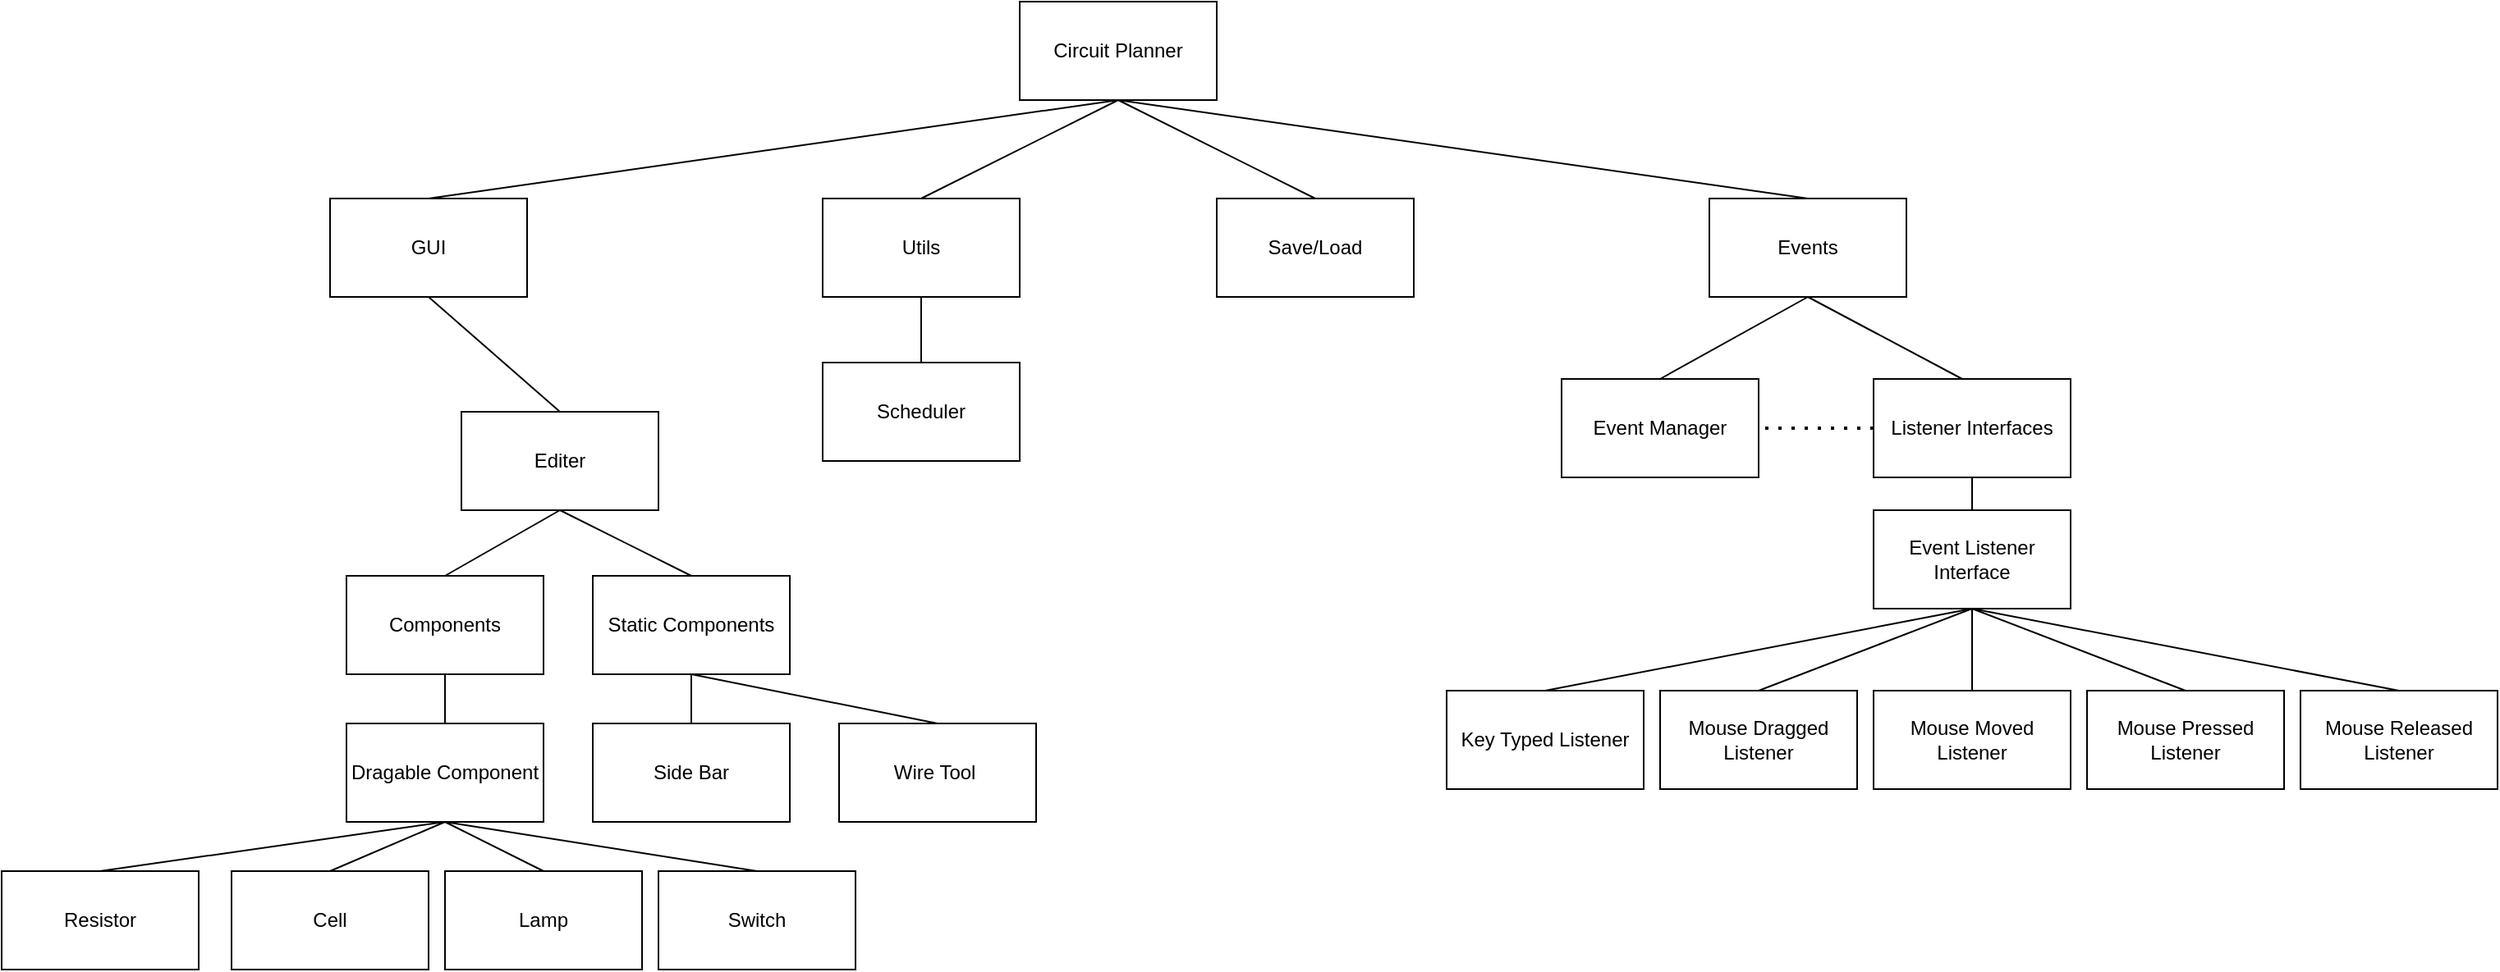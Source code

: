 <mxfile version="20.5.1" type="device"><diagram id="OO2UjRWv5K9dQSZkd2_P" name="Page-1"><mxGraphModel dx="2202" dy="794" grid="1" gridSize="10" guides="1" tooltips="1" connect="1" arrows="1" fold="1" page="1" pageScale="1" pageWidth="827" pageHeight="1169" math="0" shadow="0"><root><mxCell id="0"/><mxCell id="1" parent="0"/><mxCell id="jBpSD2ogbN7F53vaGzmD-1" value="Circuit Planner" style="rounded=0;whiteSpace=wrap;html=1;" vertex="1" parent="1"><mxGeometry x="360" y="10" width="120" height="60" as="geometry"/></mxCell><mxCell id="jBpSD2ogbN7F53vaGzmD-2" value="" style="endArrow=none;html=1;rounded=0;entryX=0.5;entryY=1;entryDx=0;entryDy=0;" edge="1" parent="1" target="jBpSD2ogbN7F53vaGzmD-1"><mxGeometry width="50" height="50" relative="1" as="geometry"><mxPoint y="130" as="sourcePoint"/><mxPoint x="-40" y="350" as="targetPoint"/></mxGeometry></mxCell><mxCell id="jBpSD2ogbN7F53vaGzmD-3" value="GUI" style="rounded=0;whiteSpace=wrap;html=1;" vertex="1" parent="1"><mxGeometry x="-60" y="130" width="120" height="60" as="geometry"/></mxCell><mxCell id="jBpSD2ogbN7F53vaGzmD-4" value="Save/Load" style="rounded=0;whiteSpace=wrap;html=1;" vertex="1" parent="1"><mxGeometry x="480" y="130" width="120" height="60" as="geometry"/></mxCell><mxCell id="jBpSD2ogbN7F53vaGzmD-5" value="" style="endArrow=none;html=1;rounded=0;entryX=0.5;entryY=1;entryDx=0;entryDy=0;exitX=0.5;exitY=0;exitDx=0;exitDy=0;" edge="1" parent="1" source="jBpSD2ogbN7F53vaGzmD-4" target="jBpSD2ogbN7F53vaGzmD-1"><mxGeometry width="50" height="50" relative="1" as="geometry"><mxPoint x="410" y="130" as="sourcePoint"/><mxPoint x="460" y="80" as="targetPoint"/></mxGeometry></mxCell><mxCell id="jBpSD2ogbN7F53vaGzmD-6" value="Events" style="rounded=0;whiteSpace=wrap;html=1;" vertex="1" parent="1"><mxGeometry x="780" y="130" width="120" height="60" as="geometry"/></mxCell><mxCell id="jBpSD2ogbN7F53vaGzmD-7" value="" style="endArrow=none;html=1;rounded=0;entryX=0.5;entryY=1;entryDx=0;entryDy=0;exitX=0.5;exitY=0;exitDx=0;exitDy=0;" edge="1" parent="1" source="jBpSD2ogbN7F53vaGzmD-6" target="jBpSD2ogbN7F53vaGzmD-1"><mxGeometry width="50" height="50" relative="1" as="geometry"><mxPoint x="490" y="390" as="sourcePoint"/><mxPoint x="540" y="340" as="targetPoint"/></mxGeometry></mxCell><mxCell id="jBpSD2ogbN7F53vaGzmD-9" value="Editer" style="rounded=0;whiteSpace=wrap;html=1;" vertex="1" parent="1"><mxGeometry x="20" y="260" width="120" height="60" as="geometry"/></mxCell><mxCell id="jBpSD2ogbN7F53vaGzmD-11" value="" style="endArrow=none;html=1;rounded=0;exitX=0.5;exitY=0;exitDx=0;exitDy=0;" edge="1" parent="1" source="jBpSD2ogbN7F53vaGzmD-9"><mxGeometry width="50" height="50" relative="1" as="geometry"><mxPoint x="70" y="250" as="sourcePoint"/><mxPoint y="190" as="targetPoint"/></mxGeometry></mxCell><mxCell id="jBpSD2ogbN7F53vaGzmD-12" value="Event Manager" style="rounded=0;whiteSpace=wrap;html=1;" vertex="1" parent="1"><mxGeometry x="690" y="240" width="120" height="60" as="geometry"/></mxCell><mxCell id="jBpSD2ogbN7F53vaGzmD-13" value="Listener Interfaces" style="rounded=0;whiteSpace=wrap;html=1;" vertex="1" parent="1"><mxGeometry x="880" y="240" width="120" height="60" as="geometry"/></mxCell><mxCell id="jBpSD2ogbN7F53vaGzmD-14" value="" style="endArrow=none;html=1;rounded=0;entryX=0.5;entryY=1;entryDx=0;entryDy=0;exitX=0.5;exitY=0;exitDx=0;exitDy=0;" edge="1" parent="1" source="jBpSD2ogbN7F53vaGzmD-12" target="jBpSD2ogbN7F53vaGzmD-6"><mxGeometry width="50" height="50" relative="1" as="geometry"><mxPoint x="750" y="240" as="sourcePoint"/><mxPoint x="800" y="190" as="targetPoint"/></mxGeometry></mxCell><mxCell id="jBpSD2ogbN7F53vaGzmD-15" value="" style="endArrow=none;html=1;rounded=0;entryX=0.5;entryY=1;entryDx=0;entryDy=0;exitX=0.45;exitY=0;exitDx=0;exitDy=0;exitPerimeter=0;" edge="1" parent="1" source="jBpSD2ogbN7F53vaGzmD-13" target="jBpSD2ogbN7F53vaGzmD-6"><mxGeometry width="50" height="50" relative="1" as="geometry"><mxPoint x="990" y="230" as="sourcePoint"/><mxPoint x="1040" y="180" as="targetPoint"/></mxGeometry></mxCell><mxCell id="jBpSD2ogbN7F53vaGzmD-16" value="Event Listener Interface" style="rounded=0;whiteSpace=wrap;html=1;" vertex="1" parent="1"><mxGeometry x="880" y="320" width="120" height="60" as="geometry"/></mxCell><mxCell id="jBpSD2ogbN7F53vaGzmD-17" value="Mouse Moved Listener" style="rounded=0;whiteSpace=wrap;html=1;" vertex="1" parent="1"><mxGeometry x="880" y="430" width="120" height="60" as="geometry"/></mxCell><mxCell id="jBpSD2ogbN7F53vaGzmD-18" value="Mouse Dragged Listener" style="rounded=0;whiteSpace=wrap;html=1;" vertex="1" parent="1"><mxGeometry x="750" y="430" width="120" height="60" as="geometry"/></mxCell><mxCell id="jBpSD2ogbN7F53vaGzmD-19" value="Mouse Pressed Listener" style="rounded=0;whiteSpace=wrap;html=1;" vertex="1" parent="1"><mxGeometry x="1010" y="430" width="120" height="60" as="geometry"/></mxCell><mxCell id="jBpSD2ogbN7F53vaGzmD-20" value="Key Typed Listener" style="rounded=0;whiteSpace=wrap;html=1;" vertex="1" parent="1"><mxGeometry x="620" y="430" width="120" height="60" as="geometry"/></mxCell><mxCell id="jBpSD2ogbN7F53vaGzmD-21" value="Mouse Released Listener" style="rounded=0;whiteSpace=wrap;html=1;" vertex="1" parent="1"><mxGeometry x="1140" y="430" width="120" height="60" as="geometry"/></mxCell><mxCell id="jBpSD2ogbN7F53vaGzmD-22" value="" style="endArrow=none;html=1;rounded=0;exitX=0.5;exitY=0;exitDx=0;exitDy=0;entryX=0.5;entryY=1;entryDx=0;entryDy=0;" edge="1" parent="1" target="jBpSD2ogbN7F53vaGzmD-16"><mxGeometry width="50" height="50" relative="1" as="geometry"><mxPoint x="680" y="430" as="sourcePoint"/><mxPoint x="700" y="380" as="targetPoint"/></mxGeometry></mxCell><mxCell id="jBpSD2ogbN7F53vaGzmD-23" value="" style="endArrow=none;html=1;rounded=0;exitX=0.5;exitY=0;exitDx=0;exitDy=0;" edge="1" parent="1"><mxGeometry width="50" height="50" relative="1" as="geometry"><mxPoint x="810" y="430" as="sourcePoint"/><mxPoint x="940" y="380" as="targetPoint"/></mxGeometry></mxCell><mxCell id="jBpSD2ogbN7F53vaGzmD-24" value="" style="endArrow=none;html=1;rounded=0;entryX=0.5;entryY=1;entryDx=0;entryDy=0;exitX=0.5;exitY=0;exitDx=0;exitDy=0;" edge="1" parent="1" target="jBpSD2ogbN7F53vaGzmD-16"><mxGeometry width="50" height="50" relative="1" as="geometry"><mxPoint x="940" y="430" as="sourcePoint"/><mxPoint x="1030" y="380" as="targetPoint"/></mxGeometry></mxCell><mxCell id="jBpSD2ogbN7F53vaGzmD-25" value="" style="endArrow=none;html=1;rounded=0;entryX=0.5;entryY=1;entryDx=0;entryDy=0;exitX=0.5;exitY=0;exitDx=0;exitDy=0;" edge="1" parent="1" target="jBpSD2ogbN7F53vaGzmD-16"><mxGeometry width="50" height="50" relative="1" as="geometry"><mxPoint x="1070" y="430" as="sourcePoint"/><mxPoint x="1160" y="380" as="targetPoint"/></mxGeometry></mxCell><mxCell id="jBpSD2ogbN7F53vaGzmD-26" value="" style="endArrow=none;html=1;rounded=0;entryX=0.5;entryY=1;entryDx=0;entryDy=0;exitX=0.5;exitY=0;exitDx=0;exitDy=0;" edge="1" parent="1" target="jBpSD2ogbN7F53vaGzmD-16"><mxGeometry width="50" height="50" relative="1" as="geometry"><mxPoint x="1200" y="430" as="sourcePoint"/><mxPoint x="1240" y="380" as="targetPoint"/></mxGeometry></mxCell><mxCell id="jBpSD2ogbN7F53vaGzmD-27" value="" style="endArrow=none;html=1;rounded=0;entryX=0.5;entryY=1;entryDx=0;entryDy=0;" edge="1" parent="1" source="jBpSD2ogbN7F53vaGzmD-16" target="jBpSD2ogbN7F53vaGzmD-13"><mxGeometry width="50" height="50" relative="1" as="geometry"><mxPoint x="1150" y="380" as="sourcePoint"/><mxPoint x="1200" y="330" as="targetPoint"/></mxGeometry></mxCell><mxCell id="jBpSD2ogbN7F53vaGzmD-28" value="" style="endArrow=none;dashed=1;html=1;dashPattern=1 3;strokeWidth=2;rounded=0;exitX=0;exitY=0.5;exitDx=0;exitDy=0;entryX=1;entryY=0.5;entryDx=0;entryDy=0;" edge="1" parent="1" source="jBpSD2ogbN7F53vaGzmD-13" target="jBpSD2ogbN7F53vaGzmD-12"><mxGeometry width="50" height="50" relative="1" as="geometry"><mxPoint x="420" y="400" as="sourcePoint"/><mxPoint x="840" y="270" as="targetPoint"/></mxGeometry></mxCell><mxCell id="jBpSD2ogbN7F53vaGzmD-29" value="Components" style="rounded=0;whiteSpace=wrap;html=1;" vertex="1" parent="1"><mxGeometry x="-50" y="360" width="120" height="60" as="geometry"/></mxCell><mxCell id="jBpSD2ogbN7F53vaGzmD-30" value="" style="endArrow=none;html=1;rounded=0;exitX=0.5;exitY=0;exitDx=0;exitDy=0;entryX=0.5;entryY=1;entryDx=0;entryDy=0;" edge="1" parent="1" source="jBpSD2ogbN7F53vaGzmD-29" target="jBpSD2ogbN7F53vaGzmD-9"><mxGeometry width="50" height="50" relative="1" as="geometry"><mxPoint x="100" y="400" as="sourcePoint"/><mxPoint x="150" y="350" as="targetPoint"/></mxGeometry></mxCell><mxCell id="jBpSD2ogbN7F53vaGzmD-31" value="Dragable Component" style="rounded=0;whiteSpace=wrap;html=1;" vertex="1" parent="1"><mxGeometry x="-50" y="450" width="120" height="60" as="geometry"/></mxCell><mxCell id="jBpSD2ogbN7F53vaGzmD-32" value="Cell" style="rounded=0;whiteSpace=wrap;html=1;" vertex="1" parent="1"><mxGeometry x="-120" y="540" width="120" height="60" as="geometry"/></mxCell><mxCell id="jBpSD2ogbN7F53vaGzmD-33" value="Lamp" style="rounded=0;whiteSpace=wrap;html=1;" vertex="1" parent="1"><mxGeometry x="10" y="540" width="120" height="60" as="geometry"/></mxCell><mxCell id="jBpSD2ogbN7F53vaGzmD-34" value="Resistor" style="rounded=0;whiteSpace=wrap;html=1;" vertex="1" parent="1"><mxGeometry x="-260" y="540" width="120" height="60" as="geometry"/></mxCell><mxCell id="jBpSD2ogbN7F53vaGzmD-35" value="Switch" style="rounded=0;whiteSpace=wrap;html=1;" vertex="1" parent="1"><mxGeometry x="140" y="540" width="120" height="60" as="geometry"/></mxCell><mxCell id="jBpSD2ogbN7F53vaGzmD-36" value="" style="endArrow=none;html=1;rounded=0;entryX=0.5;entryY=1;entryDx=0;entryDy=0;exitX=0.5;exitY=0;exitDx=0;exitDy=0;" edge="1" parent="1" source="jBpSD2ogbN7F53vaGzmD-31" target="jBpSD2ogbN7F53vaGzmD-29"><mxGeometry width="50" height="50" relative="1" as="geometry"><mxPoint x="140" y="470" as="sourcePoint"/><mxPoint x="190" y="420" as="targetPoint"/></mxGeometry></mxCell><mxCell id="jBpSD2ogbN7F53vaGzmD-37" value="" style="endArrow=none;html=1;rounded=0;entryX=0.5;entryY=1;entryDx=0;entryDy=0;exitX=0.5;exitY=0;exitDx=0;exitDy=0;" edge="1" parent="1" source="jBpSD2ogbN7F53vaGzmD-34" target="jBpSD2ogbN7F53vaGzmD-31"><mxGeometry width="50" height="50" relative="1" as="geometry"><mxPoint x="120" y="520" as="sourcePoint"/><mxPoint x="170" y="470" as="targetPoint"/></mxGeometry></mxCell><mxCell id="jBpSD2ogbN7F53vaGzmD-38" value="" style="endArrow=none;html=1;rounded=0;entryX=0.5;entryY=1;entryDx=0;entryDy=0;exitX=0.5;exitY=0;exitDx=0;exitDy=0;" edge="1" parent="1" source="jBpSD2ogbN7F53vaGzmD-32" target="jBpSD2ogbN7F53vaGzmD-31"><mxGeometry width="50" height="50" relative="1" as="geometry"><mxPoint x="100" y="490" as="sourcePoint"/><mxPoint x="150" y="440" as="targetPoint"/></mxGeometry></mxCell><mxCell id="jBpSD2ogbN7F53vaGzmD-39" value="" style="endArrow=none;html=1;rounded=0;entryX=0.5;entryY=1;entryDx=0;entryDy=0;exitX=0.5;exitY=0;exitDx=0;exitDy=0;" edge="1" parent="1" source="jBpSD2ogbN7F53vaGzmD-33" target="jBpSD2ogbN7F53vaGzmD-31"><mxGeometry width="50" height="50" relative="1" as="geometry"><mxPoint x="190" y="500" as="sourcePoint"/><mxPoint x="240" y="450" as="targetPoint"/></mxGeometry></mxCell><mxCell id="jBpSD2ogbN7F53vaGzmD-40" value="" style="endArrow=none;html=1;rounded=0;exitX=0.5;exitY=0;exitDx=0;exitDy=0;" edge="1" parent="1" source="jBpSD2ogbN7F53vaGzmD-35"><mxGeometry width="50" height="50" relative="1" as="geometry"><mxPoint x="240" y="540" as="sourcePoint"/><mxPoint x="10" y="510" as="targetPoint"/></mxGeometry></mxCell><mxCell id="jBpSD2ogbN7F53vaGzmD-41" value="Static Components" style="rounded=0;whiteSpace=wrap;html=1;" vertex="1" parent="1"><mxGeometry x="100" y="360" width="120" height="60" as="geometry"/></mxCell><mxCell id="jBpSD2ogbN7F53vaGzmD-42" value="" style="endArrow=none;html=1;rounded=0;entryX=0.5;entryY=1;entryDx=0;entryDy=0;exitX=0.5;exitY=0;exitDx=0;exitDy=0;" edge="1" parent="1" source="jBpSD2ogbN7F53vaGzmD-41" target="jBpSD2ogbN7F53vaGzmD-9"><mxGeometry width="50" height="50" relative="1" as="geometry"><mxPoint x="240" y="350" as="sourcePoint"/><mxPoint x="290" y="300" as="targetPoint"/></mxGeometry></mxCell><mxCell id="jBpSD2ogbN7F53vaGzmD-43" value="Side Bar" style="rounded=0;whiteSpace=wrap;html=1;" vertex="1" parent="1"><mxGeometry x="100" y="450" width="120" height="60" as="geometry"/></mxCell><mxCell id="jBpSD2ogbN7F53vaGzmD-44" value="Wire Tool&amp;nbsp;" style="rounded=0;whiteSpace=wrap;html=1;" vertex="1" parent="1"><mxGeometry x="250" y="450" width="120" height="60" as="geometry"/></mxCell><mxCell id="jBpSD2ogbN7F53vaGzmD-45" value="" style="endArrow=none;html=1;rounded=0;entryX=0.5;entryY=1;entryDx=0;entryDy=0;exitX=0.5;exitY=0;exitDx=0;exitDy=0;" edge="1" parent="1" source="jBpSD2ogbN7F53vaGzmD-43" target="jBpSD2ogbN7F53vaGzmD-41"><mxGeometry width="50" height="50" relative="1" as="geometry"><mxPoint x="210" y="440" as="sourcePoint"/><mxPoint x="260" y="390" as="targetPoint"/></mxGeometry></mxCell><mxCell id="jBpSD2ogbN7F53vaGzmD-46" value="" style="endArrow=none;html=1;rounded=0;entryX=0.5;entryY=1;entryDx=0;entryDy=0;exitX=0.5;exitY=0;exitDx=0;exitDy=0;" edge="1" parent="1" source="jBpSD2ogbN7F53vaGzmD-44" target="jBpSD2ogbN7F53vaGzmD-41"><mxGeometry width="50" height="50" relative="1" as="geometry"><mxPoint x="330" y="430" as="sourcePoint"/><mxPoint x="380" y="380" as="targetPoint"/></mxGeometry></mxCell><mxCell id="jBpSD2ogbN7F53vaGzmD-47" value="Utils" style="rounded=0;whiteSpace=wrap;html=1;" vertex="1" parent="1"><mxGeometry x="240" y="130" width="120" height="60" as="geometry"/></mxCell><mxCell id="jBpSD2ogbN7F53vaGzmD-48" value="" style="endArrow=none;html=1;rounded=0;exitX=0.5;exitY=0;exitDx=0;exitDy=0;" edge="1" parent="1" source="jBpSD2ogbN7F53vaGzmD-47"><mxGeometry width="50" height="50" relative="1" as="geometry"><mxPoint x="360" y="280" as="sourcePoint"/><mxPoint x="420" y="70" as="targetPoint"/></mxGeometry></mxCell><mxCell id="jBpSD2ogbN7F53vaGzmD-49" value="Scheduler" style="rounded=0;whiteSpace=wrap;html=1;" vertex="1" parent="1"><mxGeometry x="240" y="230" width="120" height="60" as="geometry"/></mxCell><mxCell id="jBpSD2ogbN7F53vaGzmD-50" value="" style="endArrow=none;html=1;rounded=0;entryX=0.5;entryY=1;entryDx=0;entryDy=0;exitX=0.5;exitY=0;exitDx=0;exitDy=0;" edge="1" parent="1" source="jBpSD2ogbN7F53vaGzmD-49" target="jBpSD2ogbN7F53vaGzmD-47"><mxGeometry width="50" height="50" relative="1" as="geometry"><mxPoint x="270" y="400" as="sourcePoint"/><mxPoint x="320" y="350" as="targetPoint"/></mxGeometry></mxCell></root></mxGraphModel></diagram></mxfile>